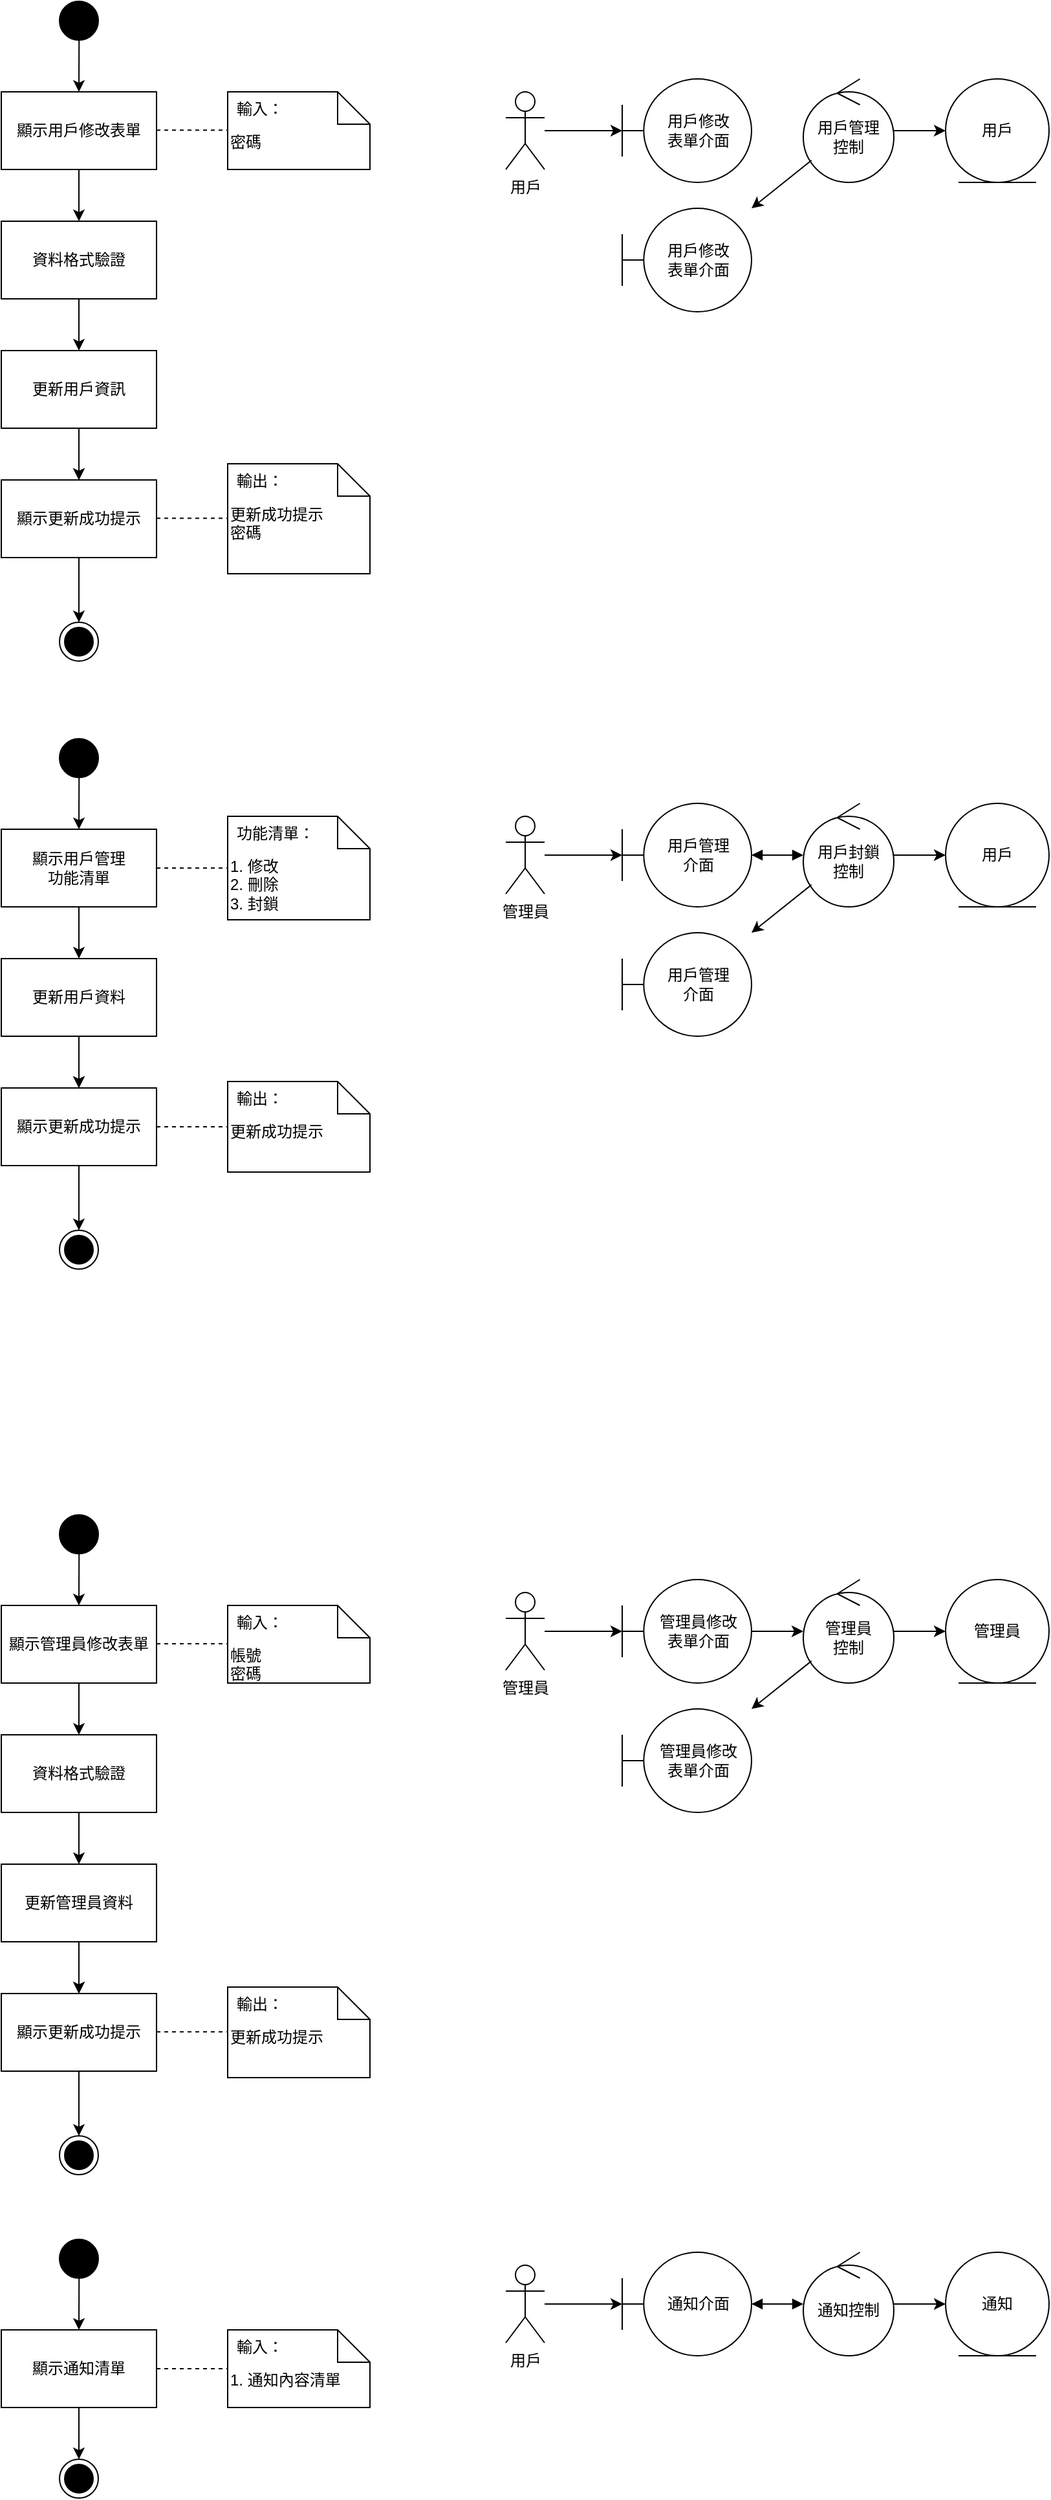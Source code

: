 <mxfile version="22.1.5" type="github">
  <diagram name="第 1 页" id="quUWREb-jlwR2Ny_MdLy">
    <mxGraphModel dx="1290" dy="522" grid="1" gridSize="10" guides="1" tooltips="1" connect="1" arrows="1" fold="1" page="1" pageScale="1" pageWidth="827" pageHeight="1169" math="0" shadow="0">
      <root>
        <mxCell id="0" />
        <mxCell id="1" parent="0" />
        <mxCell id="rR45mx5UOw72tcgHX984-3" value="" style="ellipse;fillColor=strokeColor;html=1;" vertex="1" parent="1">
          <mxGeometry x="165" y="30" width="30" height="30" as="geometry" />
        </mxCell>
        <mxCell id="rR45mx5UOw72tcgHX984-5" value="密碼" style="shape=note2;boundedLbl=1;whiteSpace=wrap;html=1;size=25;verticalAlign=top;align=left;" vertex="1" parent="1">
          <mxGeometry x="295" y="100" width="110" height="60" as="geometry" />
        </mxCell>
        <mxCell id="rR45mx5UOw72tcgHX984-6" value="輸入：" style="resizeWidth=1;part=1;strokeColor=none;fillColor=none;align=left;spacingLeft=5;" vertex="1" parent="rR45mx5UOw72tcgHX984-5">
          <mxGeometry width="110" height="25" relative="1" as="geometry" />
        </mxCell>
        <mxCell id="rR45mx5UOw72tcgHX984-7" value="" style="endArrow=classic;html=1;rounded=0;" edge="1" parent="1" source="rR45mx5UOw72tcgHX984-3" target="rR45mx5UOw72tcgHX984-8">
          <mxGeometry width="50" height="50" relative="1" as="geometry">
            <mxPoint x="465" y="300" as="sourcePoint" />
            <mxPoint x="180" y="100" as="targetPoint" />
          </mxGeometry>
        </mxCell>
        <mxCell id="rR45mx5UOw72tcgHX984-8" value="顯示用戶修改表單" style="rounded=0;whiteSpace=wrap;html=1;" vertex="1" parent="1">
          <mxGeometry x="120" y="100" width="120" height="60" as="geometry" />
        </mxCell>
        <mxCell id="rR45mx5UOw72tcgHX984-14" value="" style="endArrow=classic;html=1;rounded=0;" edge="1" parent="1" target="rR45mx5UOw72tcgHX984-15" source="rR45mx5UOw72tcgHX984-8">
          <mxGeometry width="50" height="50" relative="1" as="geometry">
            <mxPoint x="180" y="160" as="sourcePoint" />
            <mxPoint x="180" y="200" as="targetPoint" />
          </mxGeometry>
        </mxCell>
        <mxCell id="rR45mx5UOw72tcgHX984-15" value="資料格式驗證" style="rounded=0;whiteSpace=wrap;html=1;" vertex="1" parent="1">
          <mxGeometry x="120" y="200" width="120" height="60" as="geometry" />
        </mxCell>
        <mxCell id="rR45mx5UOw72tcgHX984-16" value="" style="endArrow=classic;html=1;rounded=0;" edge="1" parent="1" target="rR45mx5UOw72tcgHX984-17" source="rR45mx5UOw72tcgHX984-15">
          <mxGeometry width="50" height="50" relative="1" as="geometry">
            <mxPoint x="180" y="260" as="sourcePoint" />
            <mxPoint x="180" y="300" as="targetPoint" />
          </mxGeometry>
        </mxCell>
        <mxCell id="rR45mx5UOw72tcgHX984-23" value="" style="edgeStyle=orthogonalEdgeStyle;rounded=0;orthogonalLoop=1;jettySize=auto;html=1;" edge="1" parent="1" source="rR45mx5UOw72tcgHX984-17" target="rR45mx5UOw72tcgHX984-19">
          <mxGeometry relative="1" as="geometry" />
        </mxCell>
        <mxCell id="rR45mx5UOw72tcgHX984-17" value="更新用戶資訊" style="rounded=0;whiteSpace=wrap;html=1;" vertex="1" parent="1">
          <mxGeometry x="120" y="300" width="120" height="60" as="geometry" />
        </mxCell>
        <mxCell id="rR45mx5UOw72tcgHX984-18" value="" style="endArrow=classic;html=1;rounded=0;" edge="1" parent="1" target="rR45mx5UOw72tcgHX984-19">
          <mxGeometry width="50" height="50" relative="1" as="geometry">
            <mxPoint x="180" y="360" as="sourcePoint" />
            <mxPoint x="180" y="400" as="targetPoint" />
          </mxGeometry>
        </mxCell>
        <mxCell id="rR45mx5UOw72tcgHX984-19" value="顯示更新成功提示" style="rounded=0;whiteSpace=wrap;html=1;" vertex="1" parent="1">
          <mxGeometry x="120" y="400" width="120" height="60" as="geometry" />
        </mxCell>
        <mxCell id="rR45mx5UOw72tcgHX984-20" value="更新成功提示&lt;br&gt;密碼" style="shape=note2;boundedLbl=1;whiteSpace=wrap;html=1;size=25;verticalAlign=top;align=left;" vertex="1" parent="1">
          <mxGeometry x="295" y="387.5" width="110" height="85" as="geometry" />
        </mxCell>
        <mxCell id="rR45mx5UOw72tcgHX984-21" value="輸出：" style="resizeWidth=1;part=1;strokeColor=none;fillColor=none;align=left;spacingLeft=5;" vertex="1" parent="rR45mx5UOw72tcgHX984-20">
          <mxGeometry width="110" height="25" relative="1" as="geometry" />
        </mxCell>
        <mxCell id="rR45mx5UOw72tcgHX984-24" value="" style="endArrow=classic;html=1;rounded=0;" edge="1" parent="1" source="rR45mx5UOw72tcgHX984-19" target="rR45mx5UOw72tcgHX984-25">
          <mxGeometry width="50" height="50" relative="1" as="geometry">
            <mxPoint x="190" y="370" as="sourcePoint" />
            <mxPoint x="180" y="510" as="targetPoint" />
          </mxGeometry>
        </mxCell>
        <mxCell id="rR45mx5UOw72tcgHX984-25" value="" style="ellipse;html=1;shape=endState;fillColor=strokeColor;" vertex="1" parent="1">
          <mxGeometry x="165" y="510" width="30" height="30" as="geometry" />
        </mxCell>
        <mxCell id="rR45mx5UOw72tcgHX984-26" value="" style="ellipse;fillColor=strokeColor;html=1;" vertex="1" parent="1">
          <mxGeometry x="165" y="600" width="30" height="30" as="geometry" />
        </mxCell>
        <mxCell id="rR45mx5UOw72tcgHX984-27" value="1. 修改&lt;br&gt;2. 刪除&lt;br&gt;3. 封鎖" style="shape=note2;boundedLbl=1;whiteSpace=wrap;html=1;size=25;verticalAlign=top;align=left;" vertex="1" parent="1">
          <mxGeometry x="295" y="660" width="110" height="80" as="geometry" />
        </mxCell>
        <mxCell id="rR45mx5UOw72tcgHX984-28" value="功能清單：" style="resizeWidth=1;part=1;strokeColor=none;fillColor=none;align=left;spacingLeft=5;" vertex="1" parent="rR45mx5UOw72tcgHX984-27">
          <mxGeometry width="110" height="25" relative="1" as="geometry" />
        </mxCell>
        <mxCell id="rR45mx5UOw72tcgHX984-29" value="" style="endArrow=classic;html=1;rounded=0;" edge="1" parent="1" source="rR45mx5UOw72tcgHX984-26" target="rR45mx5UOw72tcgHX984-30">
          <mxGeometry width="50" height="50" relative="1" as="geometry">
            <mxPoint x="465" y="870" as="sourcePoint" />
            <mxPoint x="180" y="670" as="targetPoint" />
          </mxGeometry>
        </mxCell>
        <mxCell id="rR45mx5UOw72tcgHX984-30" value="顯示用戶管理&lt;br&gt;功能清單" style="rounded=0;whiteSpace=wrap;html=1;" vertex="1" parent="1">
          <mxGeometry x="120" y="670" width="120" height="60" as="geometry" />
        </mxCell>
        <mxCell id="rR45mx5UOw72tcgHX984-32" value="" style="endArrow=classic;html=1;rounded=0;" edge="1" parent="1" source="rR45mx5UOw72tcgHX984-30">
          <mxGeometry width="50" height="50" relative="1" as="geometry">
            <mxPoint x="180" y="730" as="sourcePoint" />
            <mxPoint x="180" y="770" as="targetPoint" />
          </mxGeometry>
        </mxCell>
        <mxCell id="rR45mx5UOw72tcgHX984-35" value="" style="edgeStyle=orthogonalEdgeStyle;rounded=0;orthogonalLoop=1;jettySize=auto;html=1;" edge="1" parent="1" source="rR45mx5UOw72tcgHX984-36" target="rR45mx5UOw72tcgHX984-38">
          <mxGeometry relative="1" as="geometry" />
        </mxCell>
        <mxCell id="rR45mx5UOw72tcgHX984-36" value="更新用戶資料" style="rounded=0;whiteSpace=wrap;html=1;" vertex="1" parent="1">
          <mxGeometry x="120" y="770" width="120" height="60" as="geometry" />
        </mxCell>
        <mxCell id="rR45mx5UOw72tcgHX984-37" value="" style="endArrow=classic;html=1;rounded=0;" edge="1" parent="1" target="rR45mx5UOw72tcgHX984-38">
          <mxGeometry width="50" height="50" relative="1" as="geometry">
            <mxPoint x="180" y="830" as="sourcePoint" />
            <mxPoint x="180" y="870" as="targetPoint" />
          </mxGeometry>
        </mxCell>
        <mxCell id="rR45mx5UOw72tcgHX984-38" value="顯示更新成功提示" style="rounded=0;whiteSpace=wrap;html=1;" vertex="1" parent="1">
          <mxGeometry x="120" y="870" width="120" height="60" as="geometry" />
        </mxCell>
        <mxCell id="rR45mx5UOw72tcgHX984-39" value="更新成功提示" style="shape=note2;boundedLbl=1;whiteSpace=wrap;html=1;size=25;verticalAlign=top;align=left;" vertex="1" parent="1">
          <mxGeometry x="295" y="865" width="110" height="70" as="geometry" />
        </mxCell>
        <mxCell id="rR45mx5UOw72tcgHX984-40" value="輸出：" style="resizeWidth=1;part=1;strokeColor=none;fillColor=none;align=left;spacingLeft=5;" vertex="1" parent="rR45mx5UOw72tcgHX984-39">
          <mxGeometry width="110" height="25" relative="1" as="geometry" />
        </mxCell>
        <mxCell id="rR45mx5UOw72tcgHX984-42" value="" style="endArrow=classic;html=1;rounded=0;" edge="1" parent="1" source="rR45mx5UOw72tcgHX984-38" target="rR45mx5UOw72tcgHX984-43">
          <mxGeometry width="50" height="50" relative="1" as="geometry">
            <mxPoint x="190" y="840" as="sourcePoint" />
            <mxPoint x="180" y="980" as="targetPoint" />
          </mxGeometry>
        </mxCell>
        <mxCell id="rR45mx5UOw72tcgHX984-43" value="" style="ellipse;html=1;shape=endState;fillColor=strokeColor;" vertex="1" parent="1">
          <mxGeometry x="165" y="980" width="30" height="30" as="geometry" />
        </mxCell>
        <mxCell id="rR45mx5UOw72tcgHX984-46" value="" style="ellipse;fillColor=strokeColor;html=1;" vertex="1" parent="1">
          <mxGeometry x="165" y="1200" width="30" height="30" as="geometry" />
        </mxCell>
        <mxCell id="rR45mx5UOw72tcgHX984-49" value="" style="endArrow=classic;html=1;rounded=0;" edge="1" parent="1" source="rR45mx5UOw72tcgHX984-46" target="rR45mx5UOw72tcgHX984-50">
          <mxGeometry width="50" height="50" relative="1" as="geometry">
            <mxPoint x="465" y="1470" as="sourcePoint" />
            <mxPoint x="180" y="1270" as="targetPoint" />
          </mxGeometry>
        </mxCell>
        <mxCell id="rR45mx5UOw72tcgHX984-50" value="顯示管理員修改表單" style="rounded=0;whiteSpace=wrap;html=1;" vertex="1" parent="1">
          <mxGeometry x="120" y="1270" width="120" height="60" as="geometry" />
        </mxCell>
        <mxCell id="rR45mx5UOw72tcgHX984-52" value="" style="endArrow=classic;html=1;rounded=0;" edge="1" parent="1" source="rR45mx5UOw72tcgHX984-50" target="rR45mx5UOw72tcgHX984-53">
          <mxGeometry width="50" height="50" relative="1" as="geometry">
            <mxPoint x="180" y="1330" as="sourcePoint" />
            <mxPoint x="180" y="1370" as="targetPoint" />
          </mxGeometry>
        </mxCell>
        <mxCell id="rR45mx5UOw72tcgHX984-53" value="資料格式驗證" style="rounded=0;whiteSpace=wrap;html=1;" vertex="1" parent="1">
          <mxGeometry x="120" y="1370" width="120" height="60" as="geometry" />
        </mxCell>
        <mxCell id="rR45mx5UOw72tcgHX984-54" value="" style="endArrow=classic;html=1;rounded=0;" edge="1" parent="1" source="rR45mx5UOw72tcgHX984-53" target="rR45mx5UOw72tcgHX984-56">
          <mxGeometry width="50" height="50" relative="1" as="geometry">
            <mxPoint x="180" y="1430" as="sourcePoint" />
            <mxPoint x="180" y="1470" as="targetPoint" />
          </mxGeometry>
        </mxCell>
        <mxCell id="rR45mx5UOw72tcgHX984-55" value="" style="edgeStyle=orthogonalEdgeStyle;rounded=0;orthogonalLoop=1;jettySize=auto;html=1;" edge="1" parent="1" source="rR45mx5UOw72tcgHX984-56" target="rR45mx5UOw72tcgHX984-58">
          <mxGeometry relative="1" as="geometry" />
        </mxCell>
        <mxCell id="rR45mx5UOw72tcgHX984-56" value="更新管理員資料" style="rounded=0;whiteSpace=wrap;html=1;" vertex="1" parent="1">
          <mxGeometry x="120" y="1470" width="120" height="60" as="geometry" />
        </mxCell>
        <mxCell id="rR45mx5UOw72tcgHX984-57" value="" style="endArrow=classic;html=1;rounded=0;" edge="1" parent="1" target="rR45mx5UOw72tcgHX984-58">
          <mxGeometry width="50" height="50" relative="1" as="geometry">
            <mxPoint x="180" y="1530" as="sourcePoint" />
            <mxPoint x="180" y="1570" as="targetPoint" />
          </mxGeometry>
        </mxCell>
        <mxCell id="rR45mx5UOw72tcgHX984-58" value="顯示更新成功提示" style="rounded=0;whiteSpace=wrap;html=1;" vertex="1" parent="1">
          <mxGeometry x="120" y="1570" width="120" height="60" as="geometry" />
        </mxCell>
        <mxCell id="rR45mx5UOw72tcgHX984-59" value="更新成功提示" style="shape=note2;boundedLbl=1;whiteSpace=wrap;html=1;size=25;verticalAlign=top;align=left;" vertex="1" parent="1">
          <mxGeometry x="295" y="1565" width="110" height="70" as="geometry" />
        </mxCell>
        <mxCell id="rR45mx5UOw72tcgHX984-60" value="輸出：" style="resizeWidth=1;part=1;strokeColor=none;fillColor=none;align=left;spacingLeft=5;" vertex="1" parent="rR45mx5UOw72tcgHX984-59">
          <mxGeometry width="110" height="25" relative="1" as="geometry" />
        </mxCell>
        <mxCell id="rR45mx5UOw72tcgHX984-62" value="" style="endArrow=classic;html=1;rounded=0;" edge="1" parent="1" source="rR45mx5UOw72tcgHX984-58" target="rR45mx5UOw72tcgHX984-63">
          <mxGeometry width="50" height="50" relative="1" as="geometry">
            <mxPoint x="190" y="1540" as="sourcePoint" />
            <mxPoint x="180" y="1680" as="targetPoint" />
          </mxGeometry>
        </mxCell>
        <mxCell id="rR45mx5UOw72tcgHX984-63" value="" style="ellipse;html=1;shape=endState;fillColor=strokeColor;" vertex="1" parent="1">
          <mxGeometry x="165" y="1680" width="30" height="30" as="geometry" />
        </mxCell>
        <mxCell id="rR45mx5UOw72tcgHX984-64" value="帳號&lt;br&gt;密碼" style="shape=note2;boundedLbl=1;whiteSpace=wrap;html=1;size=25;verticalAlign=top;align=left;" vertex="1" parent="1">
          <mxGeometry x="295" y="1270" width="110" height="60" as="geometry" />
        </mxCell>
        <mxCell id="rR45mx5UOw72tcgHX984-65" value="輸入：" style="resizeWidth=1;part=1;strokeColor=none;fillColor=none;align=left;spacingLeft=5;" vertex="1" parent="rR45mx5UOw72tcgHX984-64">
          <mxGeometry width="110" height="25" relative="1" as="geometry" />
        </mxCell>
        <mxCell id="rR45mx5UOw72tcgHX984-67" value="" style="ellipse;fillColor=strokeColor;html=1;" vertex="1" parent="1">
          <mxGeometry x="165" y="1760" width="30" height="30" as="geometry" />
        </mxCell>
        <mxCell id="rR45mx5UOw72tcgHX984-68" value="" style="endArrow=classic;html=1;rounded=0;" edge="1" parent="1" source="rR45mx5UOw72tcgHX984-67" target="rR45mx5UOw72tcgHX984-69">
          <mxGeometry width="50" height="50" relative="1" as="geometry">
            <mxPoint x="465" y="2030" as="sourcePoint" />
            <mxPoint x="180" y="1830" as="targetPoint" />
          </mxGeometry>
        </mxCell>
        <mxCell id="rR45mx5UOw72tcgHX984-69" value="顯示通知清單" style="rounded=0;whiteSpace=wrap;html=1;" vertex="1" parent="1">
          <mxGeometry x="120" y="1830" width="120" height="60" as="geometry" />
        </mxCell>
        <mxCell id="rR45mx5UOw72tcgHX984-71" value="" style="endArrow=classic;html=1;rounded=0;" edge="1" parent="1" source="rR45mx5UOw72tcgHX984-69">
          <mxGeometry width="50" height="50" relative="1" as="geometry">
            <mxPoint x="180" y="1890" as="sourcePoint" />
            <mxPoint x="180" y="1930" as="targetPoint" />
          </mxGeometry>
        </mxCell>
        <mxCell id="rR45mx5UOw72tcgHX984-82" value="" style="ellipse;html=1;shape=endState;fillColor=strokeColor;" vertex="1" parent="1">
          <mxGeometry x="165" y="1930" width="30" height="30" as="geometry" />
        </mxCell>
        <mxCell id="rR45mx5UOw72tcgHX984-83" value="1. 通知內容清單&amp;nbsp;" style="shape=note2;boundedLbl=1;whiteSpace=wrap;html=1;size=25;verticalAlign=top;align=left;" vertex="1" parent="1">
          <mxGeometry x="295" y="1830" width="110" height="60" as="geometry" />
        </mxCell>
        <mxCell id="rR45mx5UOw72tcgHX984-84" value="輸入：" style="resizeWidth=1;part=1;strokeColor=none;fillColor=none;align=left;spacingLeft=5;" vertex="1" parent="rR45mx5UOw72tcgHX984-83">
          <mxGeometry width="110" height="25" relative="1" as="geometry" />
        </mxCell>
        <mxCell id="rR45mx5UOw72tcgHX984-87" value="用戶" style="ellipse;shape=umlEntity;whiteSpace=wrap;html=1;" vertex="1" parent="1">
          <mxGeometry x="850" y="90" width="80" height="80" as="geometry" />
        </mxCell>
        <mxCell id="rR45mx5UOw72tcgHX984-88" value="用戶修改&lt;br&gt;表單介面" style="shape=umlBoundary;whiteSpace=wrap;html=1;" vertex="1" parent="1">
          <mxGeometry x="600" y="90" width="100" height="80" as="geometry" />
        </mxCell>
        <mxCell id="rR45mx5UOw72tcgHX984-89" value="用戶" style="shape=umlActor;verticalLabelPosition=bottom;verticalAlign=top;html=1;" vertex="1" parent="1">
          <mxGeometry x="510" y="100" width="30" height="60" as="geometry" />
        </mxCell>
        <mxCell id="rR45mx5UOw72tcgHX984-91" value="" style="endArrow=classic;html=1;rounded=0;" edge="1" parent="1" source="rR45mx5UOw72tcgHX984-89" target="rR45mx5UOw72tcgHX984-88">
          <mxGeometry width="50" height="50" relative="1" as="geometry">
            <mxPoint x="580" y="50" as="sourcePoint" />
            <mxPoint x="580" y="90" as="targetPoint" />
          </mxGeometry>
        </mxCell>
        <mxCell id="rR45mx5UOw72tcgHX984-92" value="用戶管理&lt;br&gt;控制" style="ellipse;shape=umlControl;whiteSpace=wrap;html=1;" vertex="1" parent="1">
          <mxGeometry x="740" y="90" width="70" height="80" as="geometry" />
        </mxCell>
        <mxCell id="rR45mx5UOw72tcgHX984-94" value="" style="endArrow=classic;html=1;rounded=0;" edge="1" parent="1" source="rR45mx5UOw72tcgHX984-92" target="rR45mx5UOw72tcgHX984-87">
          <mxGeometry width="50" height="50" relative="1" as="geometry">
            <mxPoint x="770" y="200" as="sourcePoint" />
            <mxPoint x="750" y="140" as="targetPoint" />
          </mxGeometry>
        </mxCell>
        <mxCell id="rR45mx5UOw72tcgHX984-95" value="用戶修改&lt;br&gt;表單介面" style="shape=umlBoundary;whiteSpace=wrap;html=1;" vertex="1" parent="1">
          <mxGeometry x="600" y="190" width="100" height="80" as="geometry" />
        </mxCell>
        <mxCell id="rR45mx5UOw72tcgHX984-96" value="" style="endArrow=classic;html=1;rounded=0;" edge="1" parent="1" source="rR45mx5UOw72tcgHX984-92" target="rR45mx5UOw72tcgHX984-95">
          <mxGeometry width="50" height="50" relative="1" as="geometry">
            <mxPoint x="820" y="140" as="sourcePoint" />
            <mxPoint x="710" y="190" as="targetPoint" />
          </mxGeometry>
        </mxCell>
        <mxCell id="rR45mx5UOw72tcgHX984-97" value="用戶" style="ellipse;shape=umlEntity;whiteSpace=wrap;html=1;" vertex="1" parent="1">
          <mxGeometry x="850" y="650" width="80" height="80" as="geometry" />
        </mxCell>
        <mxCell id="rR45mx5UOw72tcgHX984-98" value="用戶管理&lt;br&gt;介面" style="shape=umlBoundary;whiteSpace=wrap;html=1;" vertex="1" parent="1">
          <mxGeometry x="600" y="650" width="100" height="80" as="geometry" />
        </mxCell>
        <mxCell id="rR45mx5UOw72tcgHX984-99" value="管理員" style="shape=umlActor;verticalLabelPosition=bottom;verticalAlign=top;html=1;" vertex="1" parent="1">
          <mxGeometry x="510" y="660" width="30" height="60" as="geometry" />
        </mxCell>
        <mxCell id="rR45mx5UOw72tcgHX984-100" value="" style="endArrow=classic;html=1;rounded=0;" edge="1" parent="1" source="rR45mx5UOw72tcgHX984-99" target="rR45mx5UOw72tcgHX984-98">
          <mxGeometry width="50" height="50" relative="1" as="geometry">
            <mxPoint x="580" y="610" as="sourcePoint" />
            <mxPoint x="580" y="650" as="targetPoint" />
          </mxGeometry>
        </mxCell>
        <mxCell id="rR45mx5UOw72tcgHX984-101" value="用戶封鎖&lt;br&gt;控制" style="ellipse;shape=umlControl;whiteSpace=wrap;html=1;" vertex="1" parent="1">
          <mxGeometry x="740" y="650" width="70" height="80" as="geometry" />
        </mxCell>
        <mxCell id="rR45mx5UOw72tcgHX984-103" value="" style="endArrow=classic;html=1;rounded=0;" edge="1" parent="1" source="rR45mx5UOw72tcgHX984-101" target="rR45mx5UOw72tcgHX984-97">
          <mxGeometry width="50" height="50" relative="1" as="geometry">
            <mxPoint x="770" y="760" as="sourcePoint" />
            <mxPoint x="750" y="700" as="targetPoint" />
          </mxGeometry>
        </mxCell>
        <mxCell id="rR45mx5UOw72tcgHX984-104" value="用戶管理&lt;br&gt;介面" style="shape=umlBoundary;whiteSpace=wrap;html=1;" vertex="1" parent="1">
          <mxGeometry x="600" y="750" width="100" height="80" as="geometry" />
        </mxCell>
        <mxCell id="rR45mx5UOw72tcgHX984-105" value="" style="endArrow=classic;html=1;rounded=0;" edge="1" parent="1" source="rR45mx5UOw72tcgHX984-101" target="rR45mx5UOw72tcgHX984-104">
          <mxGeometry width="50" height="50" relative="1" as="geometry">
            <mxPoint x="820" y="700" as="sourcePoint" />
            <mxPoint x="860" y="700" as="targetPoint" />
          </mxGeometry>
        </mxCell>
        <mxCell id="rR45mx5UOw72tcgHX984-108" value="管理員" style="ellipse;shape=umlEntity;whiteSpace=wrap;html=1;" vertex="1" parent="1">
          <mxGeometry x="850" y="1250" width="80" height="80" as="geometry" />
        </mxCell>
        <mxCell id="rR45mx5UOw72tcgHX984-109" value="管理員修改&lt;br&gt;表單介面" style="shape=umlBoundary;whiteSpace=wrap;html=1;" vertex="1" parent="1">
          <mxGeometry x="600" y="1250" width="100" height="80" as="geometry" />
        </mxCell>
        <mxCell id="rR45mx5UOw72tcgHX984-110" value="管理員" style="shape=umlActor;verticalLabelPosition=bottom;verticalAlign=top;html=1;" vertex="1" parent="1">
          <mxGeometry x="510" y="1260" width="30" height="60" as="geometry" />
        </mxCell>
        <mxCell id="rR45mx5UOw72tcgHX984-111" value="" style="endArrow=classic;html=1;rounded=0;" edge="1" parent="1" source="rR45mx5UOw72tcgHX984-110" target="rR45mx5UOw72tcgHX984-109">
          <mxGeometry width="50" height="50" relative="1" as="geometry">
            <mxPoint x="580" y="1210" as="sourcePoint" />
            <mxPoint x="580" y="1250" as="targetPoint" />
          </mxGeometry>
        </mxCell>
        <mxCell id="rR45mx5UOw72tcgHX984-112" value="管理員&lt;br&gt;控制" style="ellipse;shape=umlControl;whiteSpace=wrap;html=1;" vertex="1" parent="1">
          <mxGeometry x="740" y="1250" width="70" height="80" as="geometry" />
        </mxCell>
        <mxCell id="rR45mx5UOw72tcgHX984-114" value="" style="endArrow=classic;html=1;rounded=0;" edge="1" parent="1" source="rR45mx5UOw72tcgHX984-112" target="rR45mx5UOw72tcgHX984-108">
          <mxGeometry width="50" height="50" relative="1" as="geometry">
            <mxPoint x="770" y="1360" as="sourcePoint" />
            <mxPoint x="750" y="1300" as="targetPoint" />
          </mxGeometry>
        </mxCell>
        <mxCell id="rR45mx5UOw72tcgHX984-115" value="管理員修改&lt;br&gt;表單介面" style="shape=umlBoundary;whiteSpace=wrap;html=1;" vertex="1" parent="1">
          <mxGeometry x="600" y="1350" width="100" height="80" as="geometry" />
        </mxCell>
        <mxCell id="rR45mx5UOw72tcgHX984-116" value="" style="endArrow=classic;html=1;rounded=0;" edge="1" parent="1" source="rR45mx5UOw72tcgHX984-112" target="rR45mx5UOw72tcgHX984-115">
          <mxGeometry width="50" height="50" relative="1" as="geometry">
            <mxPoint x="820" y="1300" as="sourcePoint" />
            <mxPoint x="860" y="1300" as="targetPoint" />
          </mxGeometry>
        </mxCell>
        <mxCell id="rR45mx5UOw72tcgHX984-126" value="通知" style="ellipse;shape=umlEntity;whiteSpace=wrap;html=1;" vertex="1" parent="1">
          <mxGeometry x="850" y="1770" width="80" height="80" as="geometry" />
        </mxCell>
        <mxCell id="rR45mx5UOw72tcgHX984-127" value="通知介面" style="shape=umlBoundary;whiteSpace=wrap;html=1;" vertex="1" parent="1">
          <mxGeometry x="600" y="1770" width="100" height="80" as="geometry" />
        </mxCell>
        <mxCell id="rR45mx5UOw72tcgHX984-128" value="用戶" style="shape=umlActor;verticalLabelPosition=bottom;verticalAlign=top;html=1;" vertex="1" parent="1">
          <mxGeometry x="510" y="1780" width="30" height="60" as="geometry" />
        </mxCell>
        <mxCell id="rR45mx5UOw72tcgHX984-129" value="" style="endArrow=classic;html=1;rounded=0;" edge="1" parent="1" source="rR45mx5UOw72tcgHX984-128" target="rR45mx5UOw72tcgHX984-127">
          <mxGeometry width="50" height="50" relative="1" as="geometry">
            <mxPoint x="580" y="1730" as="sourcePoint" />
            <mxPoint x="580" y="1770" as="targetPoint" />
          </mxGeometry>
        </mxCell>
        <mxCell id="rR45mx5UOw72tcgHX984-130" value="通知控制" style="ellipse;shape=umlControl;whiteSpace=wrap;html=1;" vertex="1" parent="1">
          <mxGeometry x="740" y="1770" width="70" height="80" as="geometry" />
        </mxCell>
        <mxCell id="rR45mx5UOw72tcgHX984-132" value="" style="endArrow=classic;html=1;rounded=0;" edge="1" parent="1" source="rR45mx5UOw72tcgHX984-130" target="rR45mx5UOw72tcgHX984-126">
          <mxGeometry width="50" height="50" relative="1" as="geometry">
            <mxPoint x="770" y="1880" as="sourcePoint" />
            <mxPoint x="750" y="1820" as="targetPoint" />
          </mxGeometry>
        </mxCell>
        <mxCell id="rR45mx5UOw72tcgHX984-138" value="" style="endArrow=block;startArrow=block;endFill=1;startFill=1;html=1;rounded=0;" edge="1" parent="1" source="rR45mx5UOw72tcgHX984-127" target="rR45mx5UOw72tcgHX984-130">
          <mxGeometry width="160" relative="1" as="geometry">
            <mxPoint x="330" y="1770" as="sourcePoint" />
            <mxPoint x="490" y="1770" as="targetPoint" />
          </mxGeometry>
        </mxCell>
        <mxCell id="rR45mx5UOw72tcgHX984-145" value="" style="endArrow=none;dashed=1;html=1;rounded=0;" edge="1" parent="1" source="rR45mx5UOw72tcgHX984-30" target="rR45mx5UOw72tcgHX984-27">
          <mxGeometry width="50" height="50" relative="1" as="geometry">
            <mxPoint x="500" y="780" as="sourcePoint" />
            <mxPoint x="550" y="730" as="targetPoint" />
          </mxGeometry>
        </mxCell>
        <mxCell id="rR45mx5UOw72tcgHX984-146" value="" style="endArrow=none;dashed=1;html=1;rounded=0;" edge="1" parent="1" source="rR45mx5UOw72tcgHX984-38" target="rR45mx5UOw72tcgHX984-39">
          <mxGeometry width="50" height="50" relative="1" as="geometry">
            <mxPoint x="250" y="840" as="sourcePoint" />
            <mxPoint x="305" y="840" as="targetPoint" />
          </mxGeometry>
        </mxCell>
        <mxCell id="rR45mx5UOw72tcgHX984-148" value="" style="endArrow=none;dashed=1;html=1;rounded=0;" edge="1" parent="1" source="rR45mx5UOw72tcgHX984-69" target="rR45mx5UOw72tcgHX984-83">
          <mxGeometry width="50" height="50" relative="1" as="geometry">
            <mxPoint x="420" y="2030" as="sourcePoint" />
            <mxPoint x="470" y="1980" as="targetPoint" />
          </mxGeometry>
        </mxCell>
        <mxCell id="rR45mx5UOw72tcgHX984-149" value="" style="endArrow=none;dashed=1;html=1;rounded=0;" edge="1" parent="1">
          <mxGeometry width="50" height="50" relative="1" as="geometry">
            <mxPoint x="240" y="1599.66" as="sourcePoint" />
            <mxPoint x="295" y="1599.66" as="targetPoint" />
          </mxGeometry>
        </mxCell>
        <mxCell id="rR45mx5UOw72tcgHX984-150" value="" style="endArrow=none;dashed=1;html=1;rounded=0;" edge="1" parent="1">
          <mxGeometry width="50" height="50" relative="1" as="geometry">
            <mxPoint x="240" y="1299.66" as="sourcePoint" />
            <mxPoint x="295" y="1299.66" as="targetPoint" />
          </mxGeometry>
        </mxCell>
        <mxCell id="rR45mx5UOw72tcgHX984-151" value="" style="endArrow=classic;html=1;rounded=0;" edge="1" parent="1" source="rR45mx5UOw72tcgHX984-109" target="rR45mx5UOw72tcgHX984-112">
          <mxGeometry width="50" height="50" relative="1" as="geometry">
            <mxPoint x="756" y="1323" as="sourcePoint" />
            <mxPoint x="770" y="1370" as="targetPoint" />
          </mxGeometry>
        </mxCell>
        <mxCell id="rR45mx5UOw72tcgHX984-152" value="" style="endArrow=none;dashed=1;html=1;rounded=0;" edge="1" parent="1">
          <mxGeometry width="50" height="50" relative="1" as="geometry">
            <mxPoint x="240" y="429.66" as="sourcePoint" />
            <mxPoint x="295" y="429.66" as="targetPoint" />
          </mxGeometry>
        </mxCell>
        <mxCell id="rR45mx5UOw72tcgHX984-153" value="" style="endArrow=none;dashed=1;html=1;rounded=0;" edge="1" parent="1">
          <mxGeometry width="50" height="50" relative="1" as="geometry">
            <mxPoint x="240" y="129.66" as="sourcePoint" />
            <mxPoint x="295" y="129.66" as="targetPoint" />
          </mxGeometry>
        </mxCell>
        <mxCell id="rR45mx5UOw72tcgHX984-154" value="" style="endArrow=block;startArrow=block;endFill=1;startFill=1;html=1;rounded=0;" edge="1" parent="1" source="rR45mx5UOw72tcgHX984-98" target="rR45mx5UOw72tcgHX984-101">
          <mxGeometry width="160" relative="1" as="geometry">
            <mxPoint x="700" y="689.5" as="sourcePoint" />
            <mxPoint x="750" y="689.5" as="targetPoint" />
          </mxGeometry>
        </mxCell>
      </root>
    </mxGraphModel>
  </diagram>
</mxfile>
